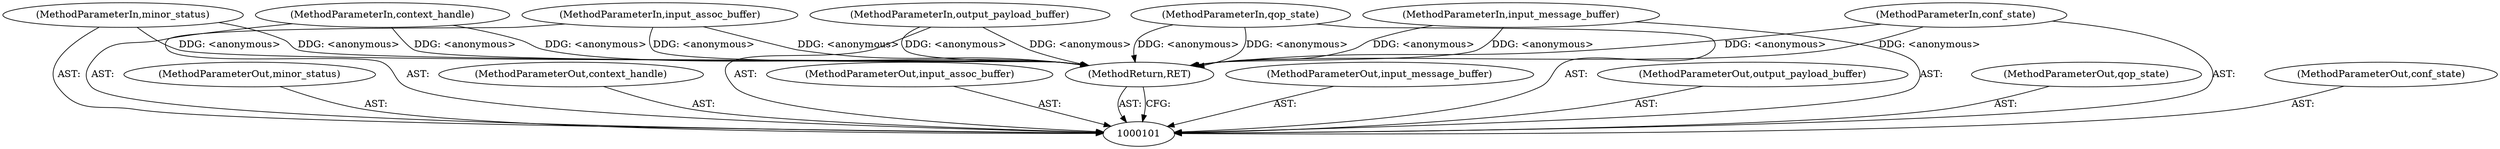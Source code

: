 digraph "0_krb5_56f7b1bc95a2a3eeb420e069e7655fb181ade5cf_12" {
"1000110" [label="(MethodReturn,RET)"];
"1000102" [label="(MethodParameterIn,minor_status)"];
"1000134" [label="(MethodParameterOut,minor_status)"];
"1000103" [label="(MethodParameterIn,context_handle)"];
"1000135" [label="(MethodParameterOut,context_handle)"];
"1000105" [label="(MethodParameterIn,input_assoc_buffer)"];
"1000137" [label="(MethodParameterOut,input_assoc_buffer)"];
"1000104" [label="(MethodParameterIn,input_message_buffer)"];
"1000136" [label="(MethodParameterOut,input_message_buffer)"];
"1000106" [label="(MethodParameterIn,output_payload_buffer)"];
"1000138" [label="(MethodParameterOut,output_payload_buffer)"];
"1000108" [label="(MethodParameterIn,qop_state)"];
"1000140" [label="(MethodParameterOut,qop_state)"];
"1000107" [label="(MethodParameterIn,conf_state)"];
"1000139" [label="(MethodParameterOut,conf_state)"];
"1000110" -> "1000101"  [label="AST: "];
"1000110" -> "1000101"  [label="CFG: "];
"1000108" -> "1000110"  [label="DDG: <anonymous>"];
"1000107" -> "1000110"  [label="DDG: <anonymous>"];
"1000104" -> "1000110"  [label="DDG: <anonymous>"];
"1000105" -> "1000110"  [label="DDG: <anonymous>"];
"1000103" -> "1000110"  [label="DDG: <anonymous>"];
"1000102" -> "1000110"  [label="DDG: <anonymous>"];
"1000106" -> "1000110"  [label="DDG: <anonymous>"];
"1000102" -> "1000101"  [label="AST: "];
"1000102" -> "1000110"  [label="DDG: <anonymous>"];
"1000134" -> "1000101"  [label="AST: "];
"1000103" -> "1000101"  [label="AST: "];
"1000103" -> "1000110"  [label="DDG: <anonymous>"];
"1000135" -> "1000101"  [label="AST: "];
"1000105" -> "1000101"  [label="AST: "];
"1000105" -> "1000110"  [label="DDG: <anonymous>"];
"1000137" -> "1000101"  [label="AST: "];
"1000104" -> "1000101"  [label="AST: "];
"1000104" -> "1000110"  [label="DDG: <anonymous>"];
"1000136" -> "1000101"  [label="AST: "];
"1000106" -> "1000101"  [label="AST: "];
"1000106" -> "1000110"  [label="DDG: <anonymous>"];
"1000138" -> "1000101"  [label="AST: "];
"1000108" -> "1000101"  [label="AST: "];
"1000108" -> "1000110"  [label="DDG: <anonymous>"];
"1000140" -> "1000101"  [label="AST: "];
"1000107" -> "1000101"  [label="AST: "];
"1000107" -> "1000110"  [label="DDG: <anonymous>"];
"1000139" -> "1000101"  [label="AST: "];
}
